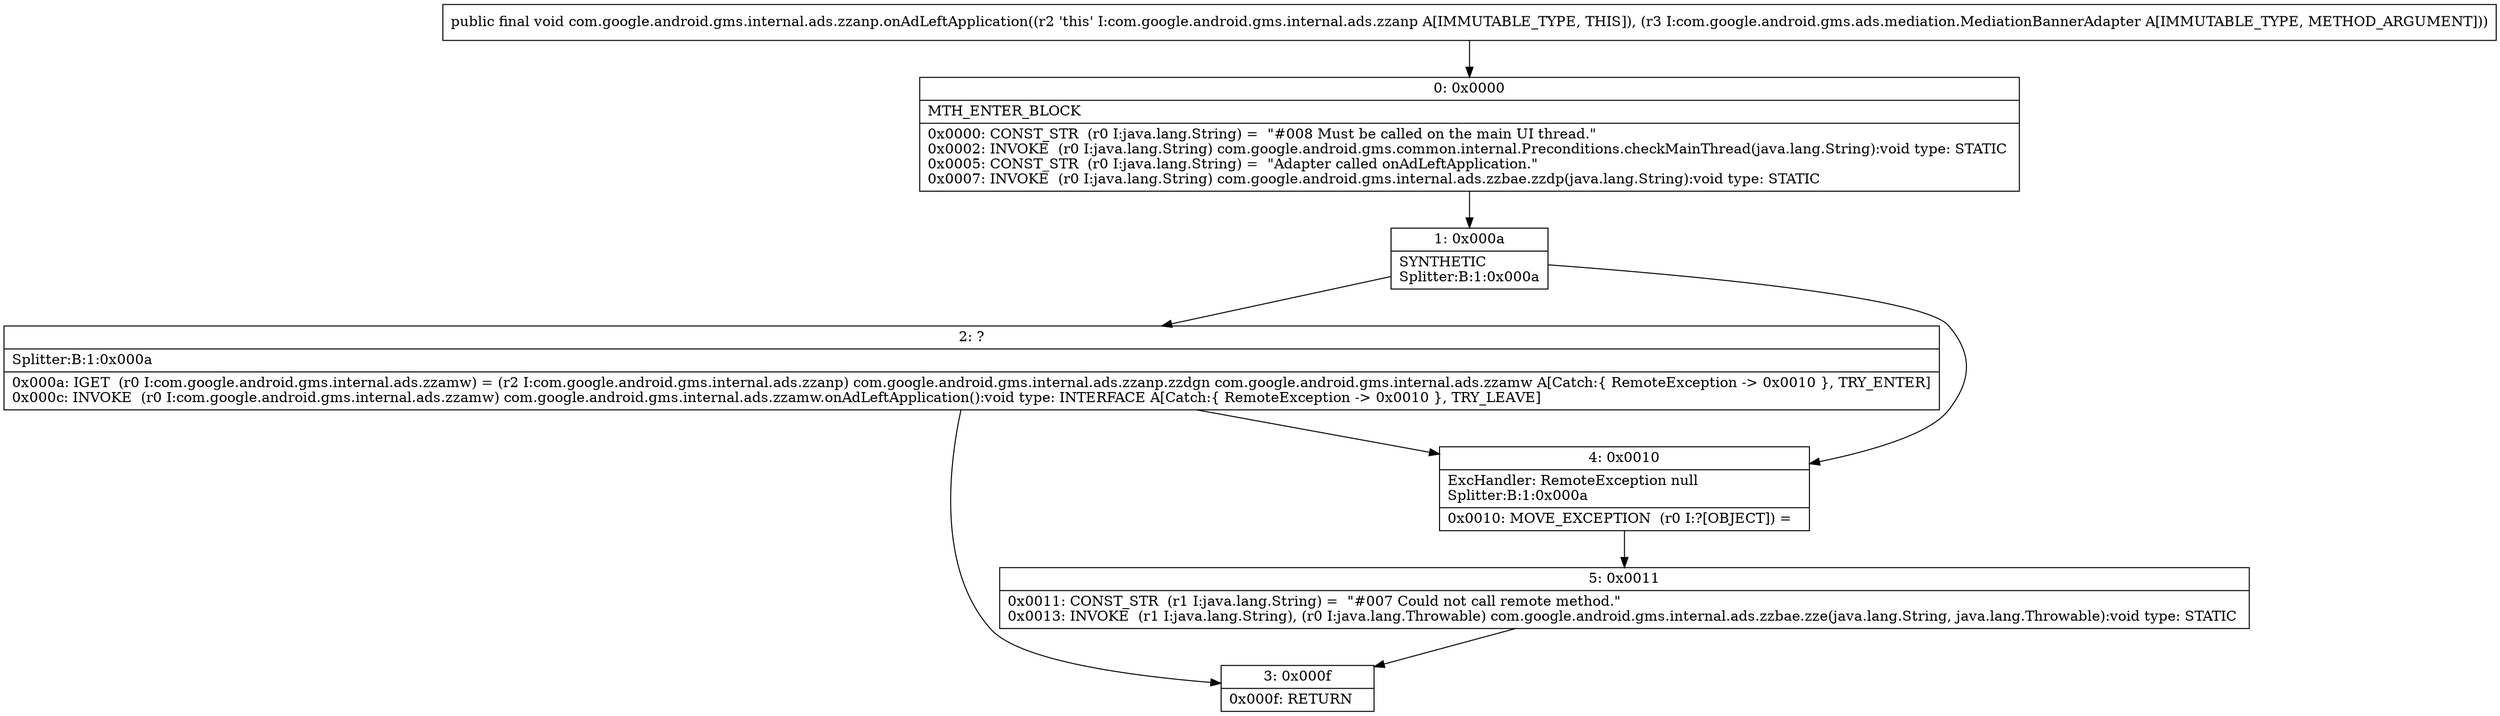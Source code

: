 digraph "CFG forcom.google.android.gms.internal.ads.zzanp.onAdLeftApplication(Lcom\/google\/android\/gms\/ads\/mediation\/MediationBannerAdapter;)V" {
Node_0 [shape=record,label="{0\:\ 0x0000|MTH_ENTER_BLOCK\l|0x0000: CONST_STR  (r0 I:java.lang.String) =  \"#008 Must be called on the main UI thread.\" \l0x0002: INVOKE  (r0 I:java.lang.String) com.google.android.gms.common.internal.Preconditions.checkMainThread(java.lang.String):void type: STATIC \l0x0005: CONST_STR  (r0 I:java.lang.String) =  \"Adapter called onAdLeftApplication.\" \l0x0007: INVOKE  (r0 I:java.lang.String) com.google.android.gms.internal.ads.zzbae.zzdp(java.lang.String):void type: STATIC \l}"];
Node_1 [shape=record,label="{1\:\ 0x000a|SYNTHETIC\lSplitter:B:1:0x000a\l}"];
Node_2 [shape=record,label="{2\:\ ?|Splitter:B:1:0x000a\l|0x000a: IGET  (r0 I:com.google.android.gms.internal.ads.zzamw) = (r2 I:com.google.android.gms.internal.ads.zzanp) com.google.android.gms.internal.ads.zzanp.zzdgn com.google.android.gms.internal.ads.zzamw A[Catch:\{ RemoteException \-\> 0x0010 \}, TRY_ENTER]\l0x000c: INVOKE  (r0 I:com.google.android.gms.internal.ads.zzamw) com.google.android.gms.internal.ads.zzamw.onAdLeftApplication():void type: INTERFACE A[Catch:\{ RemoteException \-\> 0x0010 \}, TRY_LEAVE]\l}"];
Node_3 [shape=record,label="{3\:\ 0x000f|0x000f: RETURN   \l}"];
Node_4 [shape=record,label="{4\:\ 0x0010|ExcHandler: RemoteException null\lSplitter:B:1:0x000a\l|0x0010: MOVE_EXCEPTION  (r0 I:?[OBJECT]) =  \l}"];
Node_5 [shape=record,label="{5\:\ 0x0011|0x0011: CONST_STR  (r1 I:java.lang.String) =  \"#007 Could not call remote method.\" \l0x0013: INVOKE  (r1 I:java.lang.String), (r0 I:java.lang.Throwable) com.google.android.gms.internal.ads.zzbae.zze(java.lang.String, java.lang.Throwable):void type: STATIC \l}"];
MethodNode[shape=record,label="{public final void com.google.android.gms.internal.ads.zzanp.onAdLeftApplication((r2 'this' I:com.google.android.gms.internal.ads.zzanp A[IMMUTABLE_TYPE, THIS]), (r3 I:com.google.android.gms.ads.mediation.MediationBannerAdapter A[IMMUTABLE_TYPE, METHOD_ARGUMENT])) }"];
MethodNode -> Node_0;
Node_0 -> Node_1;
Node_1 -> Node_2;
Node_1 -> Node_4;
Node_2 -> Node_3;
Node_2 -> Node_4;
Node_4 -> Node_5;
Node_5 -> Node_3;
}

